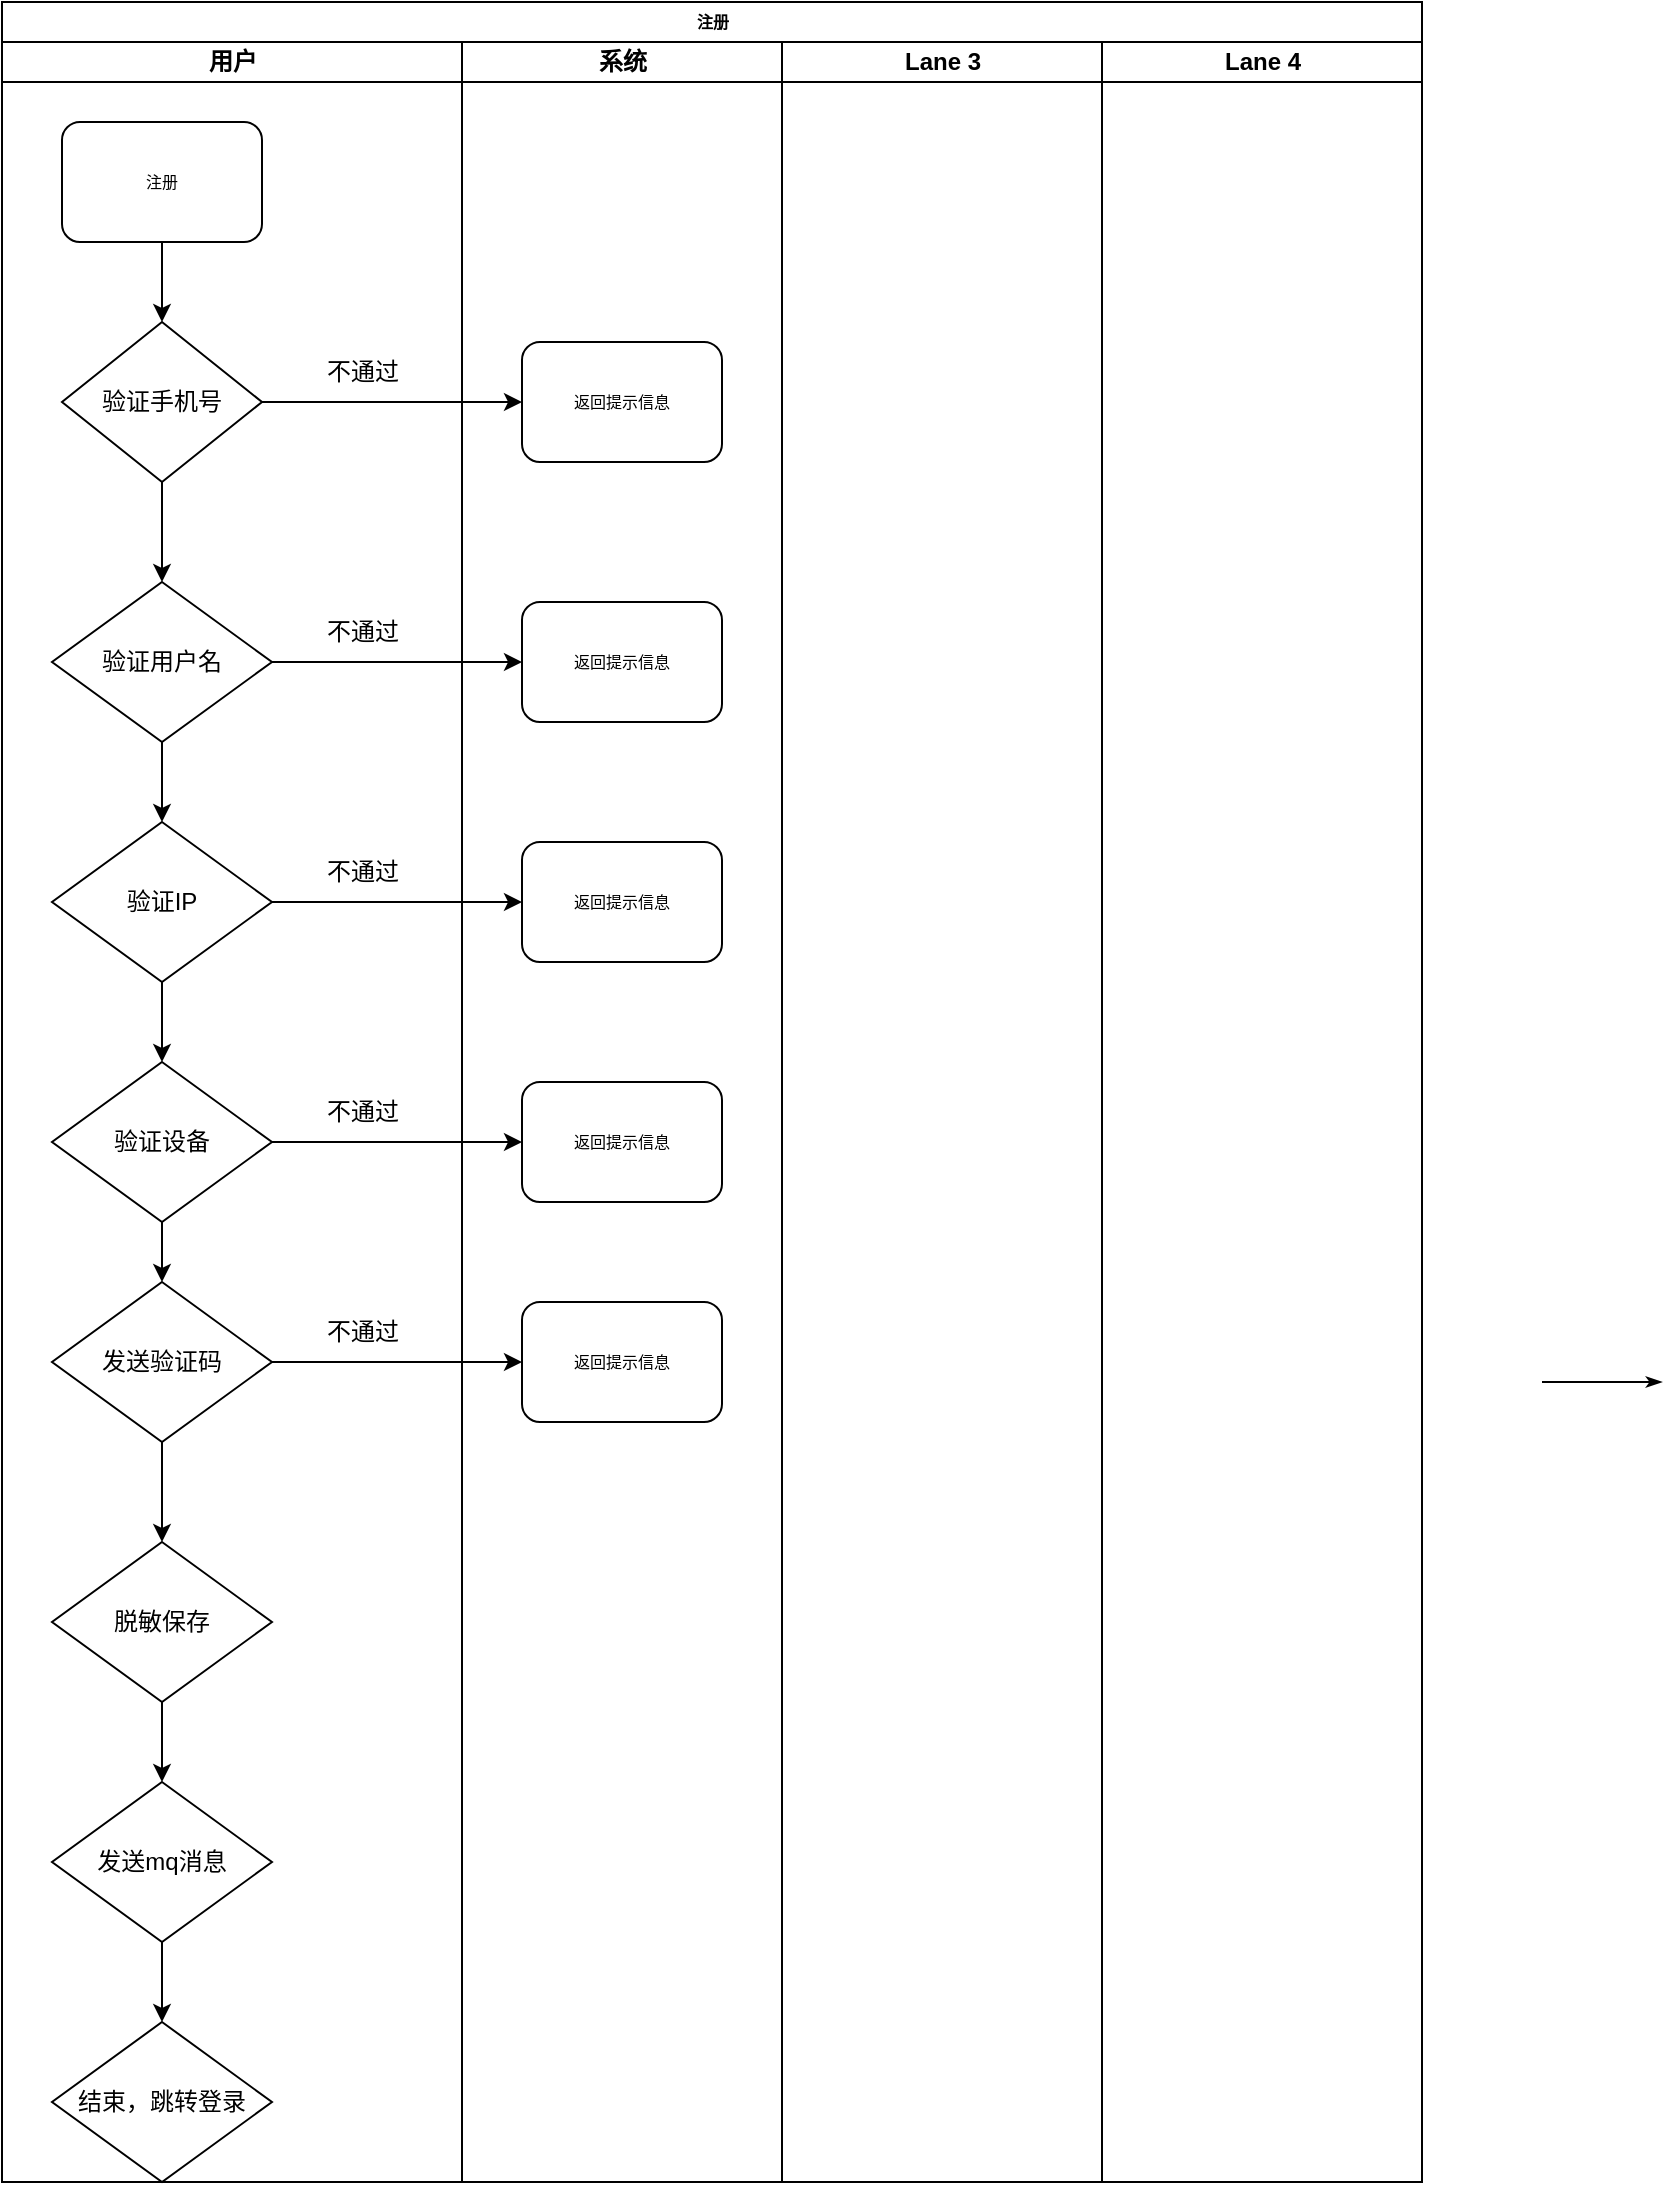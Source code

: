 <mxfile version="22.1.3" type="github">
  <diagram name="Page-1" id="74e2e168-ea6b-b213-b513-2b3c1d86103e">
    <mxGraphModel dx="733" dy="440" grid="1" gridSize="10" guides="1" tooltips="1" connect="1" arrows="1" fold="1" page="1" pageScale="1" pageWidth="1100" pageHeight="850" background="none" math="0" shadow="0">
      <root>
        <mxCell id="0" />
        <mxCell id="1" parent="0" />
        <mxCell id="77e6c97f196da883-1" value="注册" style="swimlane;html=1;childLayout=stackLayout;startSize=20;rounded=0;shadow=0;labelBackgroundColor=none;strokeWidth=1;fontFamily=Verdana;fontSize=8;align=center;" parent="1" vertex="1">
          <mxGeometry x="70" y="20" width="710" height="1090" as="geometry" />
        </mxCell>
        <mxCell id="77e6c97f196da883-40" style="edgeStyle=orthogonalEdgeStyle;rounded=1;html=1;labelBackgroundColor=none;startArrow=none;startFill=0;startSize=5;endArrow=classicThin;endFill=1;endSize=5;jettySize=auto;orthogonalLoop=1;strokeWidth=1;fontFamily=Verdana;fontSize=8" parent="77e6c97f196da883-1" edge="1">
          <mxGeometry relative="1" as="geometry">
            <mxPoint x="770" y="690" as="sourcePoint" />
            <mxPoint x="830" y="690" as="targetPoint" />
          </mxGeometry>
        </mxCell>
        <mxCell id="77e6c97f196da883-2" value="用户" style="swimlane;html=1;startSize=20;" parent="77e6c97f196da883-1" vertex="1">
          <mxGeometry y="20" width="230" height="1070" as="geometry" />
        </mxCell>
        <mxCell id="77e6c97f196da883-8" value="注册" style="rounded=1;whiteSpace=wrap;html=1;shadow=0;labelBackgroundColor=none;strokeWidth=1;fontFamily=Verdana;fontSize=8;align=center;" parent="77e6c97f196da883-2" vertex="1">
          <mxGeometry x="30" y="40" width="100" height="60" as="geometry" />
        </mxCell>
        <mxCell id="Mrs2PnhfkA3vAVPsogvi-12" value="" style="edgeStyle=orthogonalEdgeStyle;rounded=0;orthogonalLoop=1;jettySize=auto;html=1;" edge="1" parent="77e6c97f196da883-2" source="Mrs2PnhfkA3vAVPsogvi-1" target="Mrs2PnhfkA3vAVPsogvi-6">
          <mxGeometry relative="1" as="geometry" />
        </mxCell>
        <mxCell id="Mrs2PnhfkA3vAVPsogvi-1" value="验证手机号" style="rhombus;whiteSpace=wrap;html=1;" vertex="1" parent="77e6c97f196da883-2">
          <mxGeometry x="30" y="140" width="100" height="80" as="geometry" />
        </mxCell>
        <mxCell id="Mrs2PnhfkA3vAVPsogvi-3" value="" style="endArrow=classic;html=1;rounded=0;exitX=0.5;exitY=1;exitDx=0;exitDy=0;" edge="1" parent="77e6c97f196da883-2" source="77e6c97f196da883-8" target="Mrs2PnhfkA3vAVPsogvi-1">
          <mxGeometry width="50" height="50" relative="1" as="geometry">
            <mxPoint x="420" y="230" as="sourcePoint" />
            <mxPoint x="470" y="180" as="targetPoint" />
          </mxGeometry>
        </mxCell>
        <mxCell id="Mrs2PnhfkA3vAVPsogvi-13" value="" style="edgeStyle=orthogonalEdgeStyle;rounded=0;orthogonalLoop=1;jettySize=auto;html=1;" edge="1" parent="77e6c97f196da883-2" source="Mrs2PnhfkA3vAVPsogvi-6" target="Mrs2PnhfkA3vAVPsogvi-9">
          <mxGeometry relative="1" as="geometry" />
        </mxCell>
        <mxCell id="Mrs2PnhfkA3vAVPsogvi-6" value="验证用户名" style="rhombus;whiteSpace=wrap;html=1;" vertex="1" parent="77e6c97f196da883-2">
          <mxGeometry x="25" y="270" width="110" height="80" as="geometry" />
        </mxCell>
        <mxCell id="Mrs2PnhfkA3vAVPsogvi-16" value="" style="edgeStyle=orthogonalEdgeStyle;rounded=0;orthogonalLoop=1;jettySize=auto;html=1;" edge="1" parent="77e6c97f196da883-2" source="Mrs2PnhfkA3vAVPsogvi-9" target="Mrs2PnhfkA3vAVPsogvi-14">
          <mxGeometry relative="1" as="geometry" />
        </mxCell>
        <mxCell id="Mrs2PnhfkA3vAVPsogvi-9" value="验证IP" style="rhombus;whiteSpace=wrap;html=1;" vertex="1" parent="77e6c97f196da883-2">
          <mxGeometry x="25" y="390" width="110" height="80" as="geometry" />
        </mxCell>
        <mxCell id="Mrs2PnhfkA3vAVPsogvi-19" value="" style="edgeStyle=orthogonalEdgeStyle;rounded=0;orthogonalLoop=1;jettySize=auto;html=1;" edge="1" parent="77e6c97f196da883-2" source="Mrs2PnhfkA3vAVPsogvi-14" target="Mrs2PnhfkA3vAVPsogvi-18">
          <mxGeometry relative="1" as="geometry" />
        </mxCell>
        <mxCell id="Mrs2PnhfkA3vAVPsogvi-14" value="验证设备" style="rhombus;whiteSpace=wrap;html=1;" vertex="1" parent="77e6c97f196da883-2">
          <mxGeometry x="25" y="510" width="110" height="80" as="geometry" />
        </mxCell>
        <mxCell id="Mrs2PnhfkA3vAVPsogvi-36" value="" style="edgeStyle=orthogonalEdgeStyle;rounded=0;orthogonalLoop=1;jettySize=auto;html=1;" edge="1" parent="77e6c97f196da883-2" source="Mrs2PnhfkA3vAVPsogvi-18" target="Mrs2PnhfkA3vAVPsogvi-32">
          <mxGeometry relative="1" as="geometry" />
        </mxCell>
        <mxCell id="Mrs2PnhfkA3vAVPsogvi-18" value="发送验证码" style="rhombus;whiteSpace=wrap;html=1;" vertex="1" parent="77e6c97f196da883-2">
          <mxGeometry x="25" y="620" width="110" height="80" as="geometry" />
        </mxCell>
        <mxCell id="Mrs2PnhfkA3vAVPsogvi-37" value="" style="edgeStyle=orthogonalEdgeStyle;rounded=0;orthogonalLoop=1;jettySize=auto;html=1;" edge="1" parent="77e6c97f196da883-2" source="Mrs2PnhfkA3vAVPsogvi-32" target="Mrs2PnhfkA3vAVPsogvi-33">
          <mxGeometry relative="1" as="geometry" />
        </mxCell>
        <mxCell id="Mrs2PnhfkA3vAVPsogvi-32" value="脱敏保存" style="rhombus;whiteSpace=wrap;html=1;" vertex="1" parent="77e6c97f196da883-2">
          <mxGeometry x="25" y="750" width="110" height="80" as="geometry" />
        </mxCell>
        <mxCell id="Mrs2PnhfkA3vAVPsogvi-38" value="" style="edgeStyle=orthogonalEdgeStyle;rounded=0;orthogonalLoop=1;jettySize=auto;html=1;" edge="1" parent="77e6c97f196da883-2" source="Mrs2PnhfkA3vAVPsogvi-33" target="Mrs2PnhfkA3vAVPsogvi-35">
          <mxGeometry relative="1" as="geometry" />
        </mxCell>
        <mxCell id="Mrs2PnhfkA3vAVPsogvi-33" value="发送mq消息" style="rhombus;whiteSpace=wrap;html=1;" vertex="1" parent="77e6c97f196da883-2">
          <mxGeometry x="25" y="870" width="110" height="80" as="geometry" />
        </mxCell>
        <mxCell id="Mrs2PnhfkA3vAVPsogvi-35" value="结束，跳转登录" style="rhombus;whiteSpace=wrap;html=1;" vertex="1" parent="77e6c97f196da883-2">
          <mxGeometry x="25" y="990" width="110" height="80" as="geometry" />
        </mxCell>
        <mxCell id="Mrs2PnhfkA3vAVPsogvi-41" value="不通过" style="text;html=1;align=center;verticalAlign=middle;resizable=0;points=[];autosize=1;strokeColor=none;fillColor=none;" vertex="1" parent="77e6c97f196da883-2">
          <mxGeometry x="150" y="280" width="60" height="30" as="geometry" />
        </mxCell>
        <mxCell id="Mrs2PnhfkA3vAVPsogvi-42" value="不通过" style="text;html=1;align=center;verticalAlign=middle;resizable=0;points=[];autosize=1;strokeColor=none;fillColor=none;" vertex="1" parent="77e6c97f196da883-2">
          <mxGeometry x="150" y="150" width="60" height="30" as="geometry" />
        </mxCell>
        <mxCell id="Mrs2PnhfkA3vAVPsogvi-43" value="不通过" style="text;html=1;align=center;verticalAlign=middle;resizable=0;points=[];autosize=1;strokeColor=none;fillColor=none;" vertex="1" parent="77e6c97f196da883-2">
          <mxGeometry x="150" y="400" width="60" height="30" as="geometry" />
        </mxCell>
        <mxCell id="Mrs2PnhfkA3vAVPsogvi-44" value="不通过" style="text;html=1;align=center;verticalAlign=middle;resizable=0;points=[];autosize=1;strokeColor=none;fillColor=none;" vertex="1" parent="77e6c97f196da883-2">
          <mxGeometry x="150" y="520" width="60" height="30" as="geometry" />
        </mxCell>
        <mxCell id="Mrs2PnhfkA3vAVPsogvi-45" value="不通过" style="text;html=1;align=center;verticalAlign=middle;resizable=0;points=[];autosize=1;strokeColor=none;fillColor=none;" vertex="1" parent="77e6c97f196da883-2">
          <mxGeometry x="150" y="630" width="60" height="30" as="geometry" />
        </mxCell>
        <mxCell id="77e6c97f196da883-3" value="系统" style="swimlane;html=1;startSize=20;" parent="77e6c97f196da883-1" vertex="1">
          <mxGeometry x="230" y="20" width="160" height="1070" as="geometry" />
        </mxCell>
        <mxCell id="77e6c97f196da883-11" value="返回提示信息" style="rounded=1;whiteSpace=wrap;html=1;shadow=0;labelBackgroundColor=none;strokeWidth=1;fontFamily=Verdana;fontSize=8;align=center;" parent="77e6c97f196da883-3" vertex="1">
          <mxGeometry x="30" y="150" width="100" height="60" as="geometry" />
        </mxCell>
        <mxCell id="Mrs2PnhfkA3vAVPsogvi-7" value="返回提示信息" style="rounded=1;whiteSpace=wrap;html=1;shadow=0;labelBackgroundColor=none;strokeWidth=1;fontFamily=Verdana;fontSize=8;align=center;" vertex="1" parent="77e6c97f196da883-3">
          <mxGeometry x="30" y="280" width="100" height="60" as="geometry" />
        </mxCell>
        <mxCell id="Mrs2PnhfkA3vAVPsogvi-10" value="返回提示信息" style="rounded=1;whiteSpace=wrap;html=1;shadow=0;labelBackgroundColor=none;strokeWidth=1;fontFamily=Verdana;fontSize=8;align=center;" vertex="1" parent="77e6c97f196da883-3">
          <mxGeometry x="30" y="400" width="100" height="60" as="geometry" />
        </mxCell>
        <mxCell id="Mrs2PnhfkA3vAVPsogvi-15" value="返回提示信息" style="rounded=1;whiteSpace=wrap;html=1;shadow=0;labelBackgroundColor=none;strokeWidth=1;fontFamily=Verdana;fontSize=8;align=center;" vertex="1" parent="77e6c97f196da883-3">
          <mxGeometry x="30" y="520" width="100" height="60" as="geometry" />
        </mxCell>
        <mxCell id="Mrs2PnhfkA3vAVPsogvi-39" value="返回提示信息" style="rounded=1;whiteSpace=wrap;html=1;shadow=0;labelBackgroundColor=none;strokeWidth=1;fontFamily=Verdana;fontSize=8;align=center;" vertex="1" parent="77e6c97f196da883-3">
          <mxGeometry x="30" y="630" width="100" height="60" as="geometry" />
        </mxCell>
        <mxCell id="77e6c97f196da883-4" value="Lane 3" style="swimlane;html=1;startSize=20;" parent="77e6c97f196da883-1" vertex="1">
          <mxGeometry x="390" y="20" width="160" height="1070" as="geometry" />
        </mxCell>
        <mxCell id="77e6c97f196da883-5" value="Lane 4" style="swimlane;html=1;startSize=20;" parent="77e6c97f196da883-1" vertex="1">
          <mxGeometry x="550" y="20" width="160" height="1070" as="geometry" />
        </mxCell>
        <mxCell id="Mrs2PnhfkA3vAVPsogvi-5" value="" style="edgeStyle=orthogonalEdgeStyle;rounded=0;orthogonalLoop=1;jettySize=auto;html=1;" edge="1" parent="77e6c97f196da883-1" source="Mrs2PnhfkA3vAVPsogvi-1" target="77e6c97f196da883-11">
          <mxGeometry relative="1" as="geometry" />
        </mxCell>
        <mxCell id="Mrs2PnhfkA3vAVPsogvi-8" value="" style="edgeStyle=orthogonalEdgeStyle;rounded=0;orthogonalLoop=1;jettySize=auto;html=1;" edge="1" parent="77e6c97f196da883-1" source="Mrs2PnhfkA3vAVPsogvi-6" target="Mrs2PnhfkA3vAVPsogvi-7">
          <mxGeometry relative="1" as="geometry" />
        </mxCell>
        <mxCell id="Mrs2PnhfkA3vAVPsogvi-11" value="" style="edgeStyle=orthogonalEdgeStyle;rounded=0;orthogonalLoop=1;jettySize=auto;html=1;" edge="1" parent="77e6c97f196da883-1" source="Mrs2PnhfkA3vAVPsogvi-9" target="Mrs2PnhfkA3vAVPsogvi-10">
          <mxGeometry relative="1" as="geometry" />
        </mxCell>
        <mxCell id="Mrs2PnhfkA3vAVPsogvi-17" value="" style="edgeStyle=orthogonalEdgeStyle;rounded=0;orthogonalLoop=1;jettySize=auto;html=1;" edge="1" parent="77e6c97f196da883-1" source="Mrs2PnhfkA3vAVPsogvi-14" target="Mrs2PnhfkA3vAVPsogvi-15">
          <mxGeometry relative="1" as="geometry" />
        </mxCell>
        <mxCell id="Mrs2PnhfkA3vAVPsogvi-40" value="" style="edgeStyle=orthogonalEdgeStyle;rounded=0;orthogonalLoop=1;jettySize=auto;html=1;exitX=1;exitY=0.5;exitDx=0;exitDy=0;entryX=0;entryY=0.5;entryDx=0;entryDy=0;" edge="1" parent="77e6c97f196da883-1" source="Mrs2PnhfkA3vAVPsogvi-18" target="Mrs2PnhfkA3vAVPsogvi-39">
          <mxGeometry relative="1" as="geometry">
            <mxPoint x="145" y="580" as="sourcePoint" />
            <mxPoint x="270" y="580" as="targetPoint" />
            <Array as="points">
              <mxPoint x="200" y="680" />
              <mxPoint x="200" y="680" />
            </Array>
          </mxGeometry>
        </mxCell>
      </root>
    </mxGraphModel>
  </diagram>
</mxfile>
